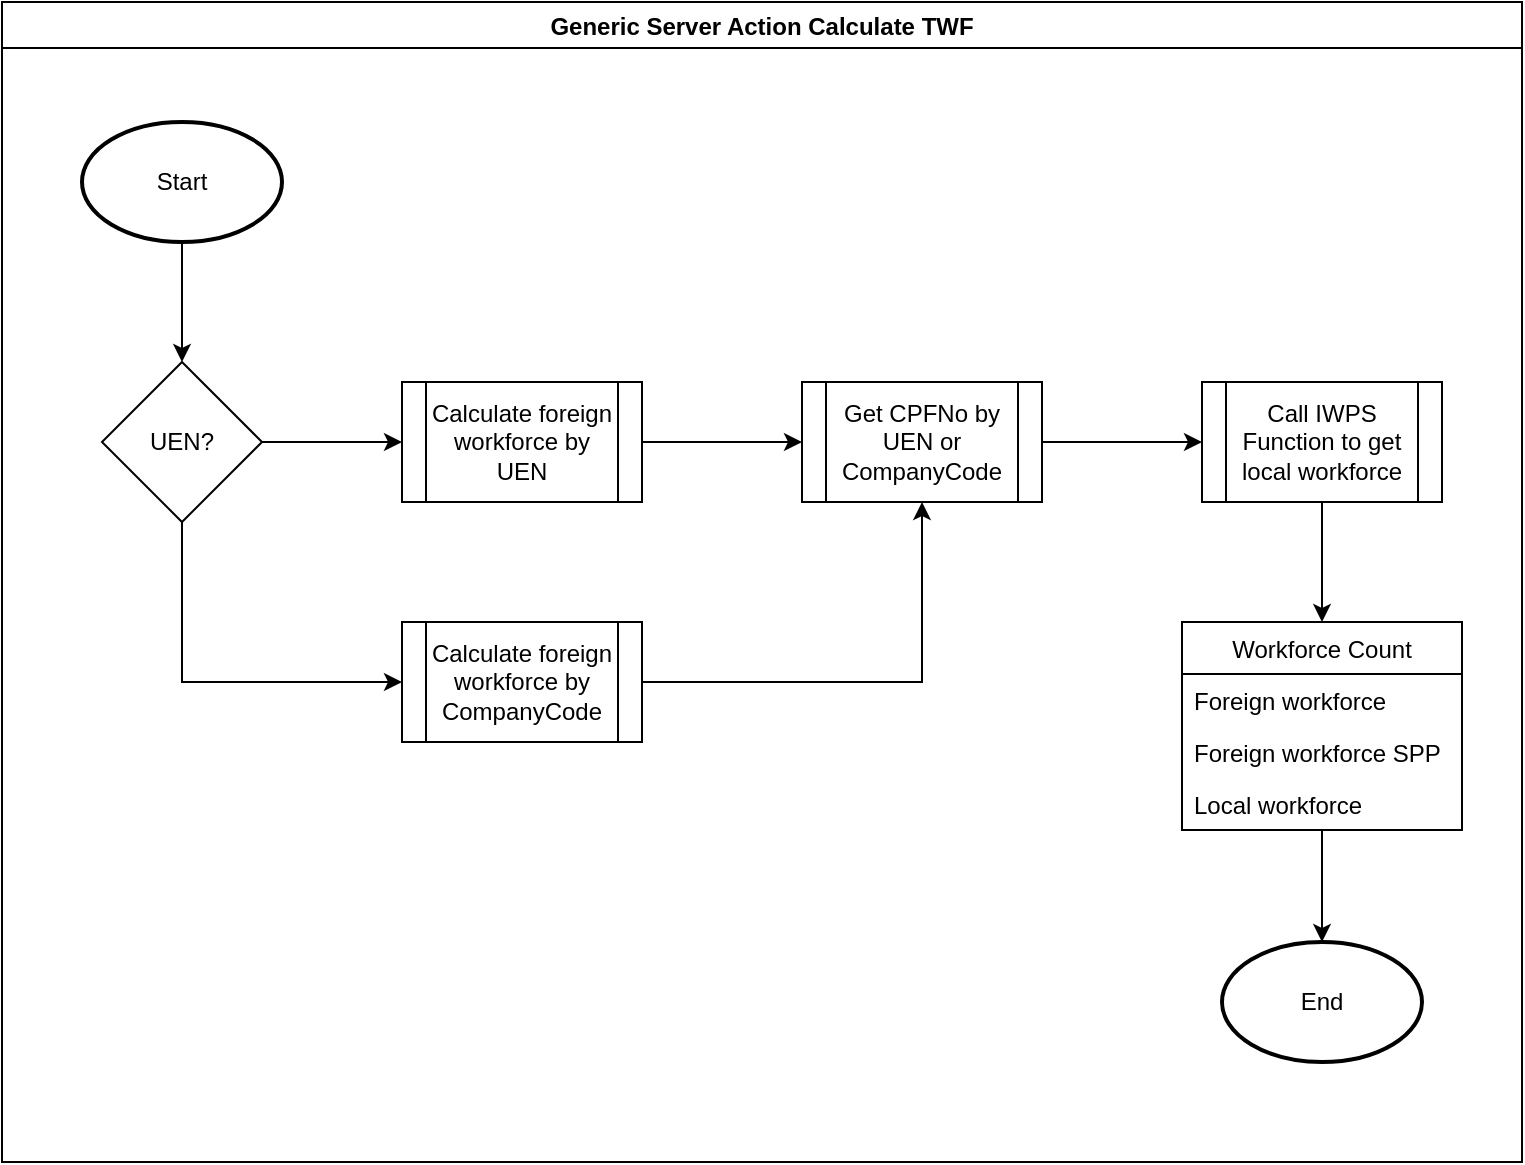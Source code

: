 <mxfile version="20.3.3" type="github">
  <diagram id="piYuKYm90bYbCBnB3B2F" name="Page-1">
    <mxGraphModel dx="924" dy="500" grid="1" gridSize="10" guides="1" tooltips="1" connect="1" arrows="1" fold="1" page="1" pageScale="1" pageWidth="850" pageHeight="1100" math="0" shadow="0">
      <root>
        <mxCell id="0" />
        <mxCell id="1" parent="0" />
        <mxCell id="C6qxF_mmiagfhrfjpzzs-1" value="Generic Server Action Calculate TWF" style="swimlane;" vertex="1" parent="1">
          <mxGeometry x="40" y="20" width="760" height="580" as="geometry" />
        </mxCell>
        <mxCell id="C6qxF_mmiagfhrfjpzzs-9" value="" style="edgeStyle=orthogonalEdgeStyle;rounded=0;orthogonalLoop=1;jettySize=auto;html=1;" edge="1" parent="C6qxF_mmiagfhrfjpzzs-1" source="C6qxF_mmiagfhrfjpzzs-3" target="C6qxF_mmiagfhrfjpzzs-4">
          <mxGeometry relative="1" as="geometry" />
        </mxCell>
        <mxCell id="C6qxF_mmiagfhrfjpzzs-3" value="Start" style="strokeWidth=2;html=1;shape=mxgraph.flowchart.start_1;whiteSpace=wrap;" vertex="1" parent="C6qxF_mmiagfhrfjpzzs-1">
          <mxGeometry x="40" y="60" width="100" height="60" as="geometry" />
        </mxCell>
        <mxCell id="C6qxF_mmiagfhrfjpzzs-7" value="" style="edgeStyle=orthogonalEdgeStyle;rounded=0;orthogonalLoop=1;jettySize=auto;html=1;" edge="1" parent="C6qxF_mmiagfhrfjpzzs-1" source="C6qxF_mmiagfhrfjpzzs-4" target="C6qxF_mmiagfhrfjpzzs-5">
          <mxGeometry relative="1" as="geometry" />
        </mxCell>
        <mxCell id="C6qxF_mmiagfhrfjpzzs-8" style="edgeStyle=orthogonalEdgeStyle;rounded=0;orthogonalLoop=1;jettySize=auto;html=1;exitX=0.5;exitY=1;exitDx=0;exitDy=0;entryX=0;entryY=0.5;entryDx=0;entryDy=0;" edge="1" parent="C6qxF_mmiagfhrfjpzzs-1" source="C6qxF_mmiagfhrfjpzzs-4" target="C6qxF_mmiagfhrfjpzzs-6">
          <mxGeometry relative="1" as="geometry" />
        </mxCell>
        <mxCell id="C6qxF_mmiagfhrfjpzzs-4" value="UEN?" style="rhombus;whiteSpace=wrap;html=1;" vertex="1" parent="C6qxF_mmiagfhrfjpzzs-1">
          <mxGeometry x="50" y="180" width="80" height="80" as="geometry" />
        </mxCell>
        <mxCell id="C6qxF_mmiagfhrfjpzzs-12" value="" style="edgeStyle=orthogonalEdgeStyle;rounded=0;orthogonalLoop=1;jettySize=auto;html=1;" edge="1" parent="C6qxF_mmiagfhrfjpzzs-1" source="C6qxF_mmiagfhrfjpzzs-5" target="C6qxF_mmiagfhrfjpzzs-11">
          <mxGeometry relative="1" as="geometry" />
        </mxCell>
        <mxCell id="C6qxF_mmiagfhrfjpzzs-5" value="Calculate foreign workforce by UEN" style="shape=process;whiteSpace=wrap;html=1;backgroundOutline=1;" vertex="1" parent="C6qxF_mmiagfhrfjpzzs-1">
          <mxGeometry x="200" y="190" width="120" height="60" as="geometry" />
        </mxCell>
        <mxCell id="C6qxF_mmiagfhrfjpzzs-13" style="edgeStyle=orthogonalEdgeStyle;rounded=0;orthogonalLoop=1;jettySize=auto;html=1;exitX=1;exitY=0.5;exitDx=0;exitDy=0;entryX=0.5;entryY=1;entryDx=0;entryDy=0;" edge="1" parent="C6qxF_mmiagfhrfjpzzs-1" source="C6qxF_mmiagfhrfjpzzs-6" target="C6qxF_mmiagfhrfjpzzs-11">
          <mxGeometry relative="1" as="geometry" />
        </mxCell>
        <mxCell id="C6qxF_mmiagfhrfjpzzs-6" value="Calculate foreign workforce by CompanyCode" style="shape=process;whiteSpace=wrap;html=1;backgroundOutline=1;" vertex="1" parent="C6qxF_mmiagfhrfjpzzs-1">
          <mxGeometry x="200" y="310" width="120" height="60" as="geometry" />
        </mxCell>
        <mxCell id="C6qxF_mmiagfhrfjpzzs-27" style="edgeStyle=orthogonalEdgeStyle;rounded=0;orthogonalLoop=1;jettySize=auto;html=1;exitX=0.5;exitY=1;exitDx=0;exitDy=0;" edge="1" parent="C6qxF_mmiagfhrfjpzzs-1" source="C6qxF_mmiagfhrfjpzzs-10" target="C6qxF_mmiagfhrfjpzzs-21">
          <mxGeometry relative="1" as="geometry" />
        </mxCell>
        <mxCell id="C6qxF_mmiagfhrfjpzzs-10" value="Call IWPS Function to get local workforce" style="shape=process;whiteSpace=wrap;html=1;backgroundOutline=1;" vertex="1" parent="C6qxF_mmiagfhrfjpzzs-1">
          <mxGeometry x="600" y="190" width="120" height="60" as="geometry" />
        </mxCell>
        <mxCell id="C6qxF_mmiagfhrfjpzzs-14" value="" style="edgeStyle=orthogonalEdgeStyle;rounded=0;orthogonalLoop=1;jettySize=auto;html=1;" edge="1" parent="C6qxF_mmiagfhrfjpzzs-1" source="C6qxF_mmiagfhrfjpzzs-11" target="C6qxF_mmiagfhrfjpzzs-10">
          <mxGeometry relative="1" as="geometry" />
        </mxCell>
        <mxCell id="C6qxF_mmiagfhrfjpzzs-11" value="Get CPFNo by UEN or CompanyCode" style="shape=process;whiteSpace=wrap;html=1;backgroundOutline=1;" vertex="1" parent="C6qxF_mmiagfhrfjpzzs-1">
          <mxGeometry x="400" y="190" width="120" height="60" as="geometry" />
        </mxCell>
        <mxCell id="C6qxF_mmiagfhrfjpzzs-19" value="End" style="strokeWidth=2;html=1;shape=mxgraph.flowchart.start_1;whiteSpace=wrap;" vertex="1" parent="C6qxF_mmiagfhrfjpzzs-1">
          <mxGeometry x="610" y="470" width="100" height="60" as="geometry" />
        </mxCell>
        <mxCell id="C6qxF_mmiagfhrfjpzzs-28" value="" style="edgeStyle=orthogonalEdgeStyle;rounded=0;orthogonalLoop=1;jettySize=auto;html=1;" edge="1" parent="C6qxF_mmiagfhrfjpzzs-1" source="C6qxF_mmiagfhrfjpzzs-21" target="C6qxF_mmiagfhrfjpzzs-19">
          <mxGeometry relative="1" as="geometry" />
        </mxCell>
        <mxCell id="C6qxF_mmiagfhrfjpzzs-21" value="Workforce Count" style="swimlane;fontStyle=0;childLayout=stackLayout;horizontal=1;startSize=26;fillColor=none;horizontalStack=0;resizeParent=1;resizeParentMax=0;resizeLast=0;collapsible=1;marginBottom=0;" vertex="1" parent="C6qxF_mmiagfhrfjpzzs-1">
          <mxGeometry x="590" y="310" width="140" height="104" as="geometry" />
        </mxCell>
        <mxCell id="C6qxF_mmiagfhrfjpzzs-22" value="Foreign workforce" style="text;strokeColor=none;fillColor=none;align=left;verticalAlign=top;spacingLeft=4;spacingRight=4;overflow=hidden;rotatable=0;points=[[0,0.5],[1,0.5]];portConstraint=eastwest;" vertex="1" parent="C6qxF_mmiagfhrfjpzzs-21">
          <mxGeometry y="26" width="140" height="26" as="geometry" />
        </mxCell>
        <mxCell id="C6qxF_mmiagfhrfjpzzs-23" value="Foreign workforce SPP" style="text;strokeColor=none;fillColor=none;align=left;verticalAlign=top;spacingLeft=4;spacingRight=4;overflow=hidden;rotatable=0;points=[[0,0.5],[1,0.5]];portConstraint=eastwest;" vertex="1" parent="C6qxF_mmiagfhrfjpzzs-21">
          <mxGeometry y="52" width="140" height="26" as="geometry" />
        </mxCell>
        <mxCell id="C6qxF_mmiagfhrfjpzzs-24" value="Local workforce" style="text;strokeColor=none;fillColor=none;align=left;verticalAlign=top;spacingLeft=4;spacingRight=4;overflow=hidden;rotatable=0;points=[[0,0.5],[1,0.5]];portConstraint=eastwest;" vertex="1" parent="C6qxF_mmiagfhrfjpzzs-21">
          <mxGeometry y="78" width="140" height="26" as="geometry" />
        </mxCell>
      </root>
    </mxGraphModel>
  </diagram>
</mxfile>

